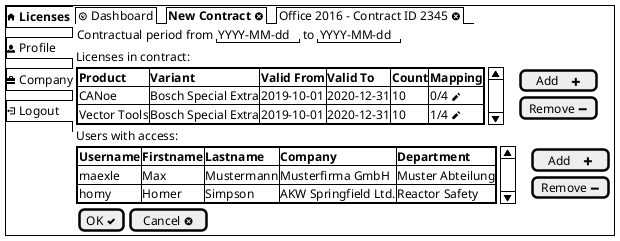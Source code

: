 @startsalt
{+
    {/
        <&home> <b>Licenses</b>
        | <&person> Profile
        | <&briefcase> Company
        | <&account-logout> Logout
    } |
    {
        {/ <&dashboard> Dashboard | <b>New Contract <&circle-x></b> | Office 2016 - Contract ID 2345 <&circle-x> }
        { Contractual period from | "YYYY-MM-dd" | to | "YYYY-MM-dd" }
        Licenses in contract:
        { {SI
            {#
                <b>Product</b> | <b>Variant</b> | <b>Valid From</b> | <b>Valid To</b> | <b>Count</b> | <b>Mapping</b>
                CANoe | Bosch Special Extra | 2019-10-01 | 2020-12-31 | 10 | 0/4 <&pencil>
                Vector Tools | Bosch Special Extra | 2019-10-01 | 2020-12-31 | 10 | 1/4 <&pencil>
            }
        } | { [Add    <&plus>]
            | [Remove <&minus>] } }
        Users with access:
        { {SI
            {#
                <b>Username</b> | <b>Firstname</b> | <b>Lastname</b> | <b>Company</b> | <b>Department</b>
                maexle | Max | Mustermann | Musterfirma GmbH | Muster Abteilung
                homy | Homer | Simpson | AKW Springfield Ltd. | Reactor Safety
            }
        } | { [Add    <&plus>]
            | [Remove <&minus>] } }
        { [OK <&check>] | [Cancel <&circle-x>] }
    }
}
@enduml
